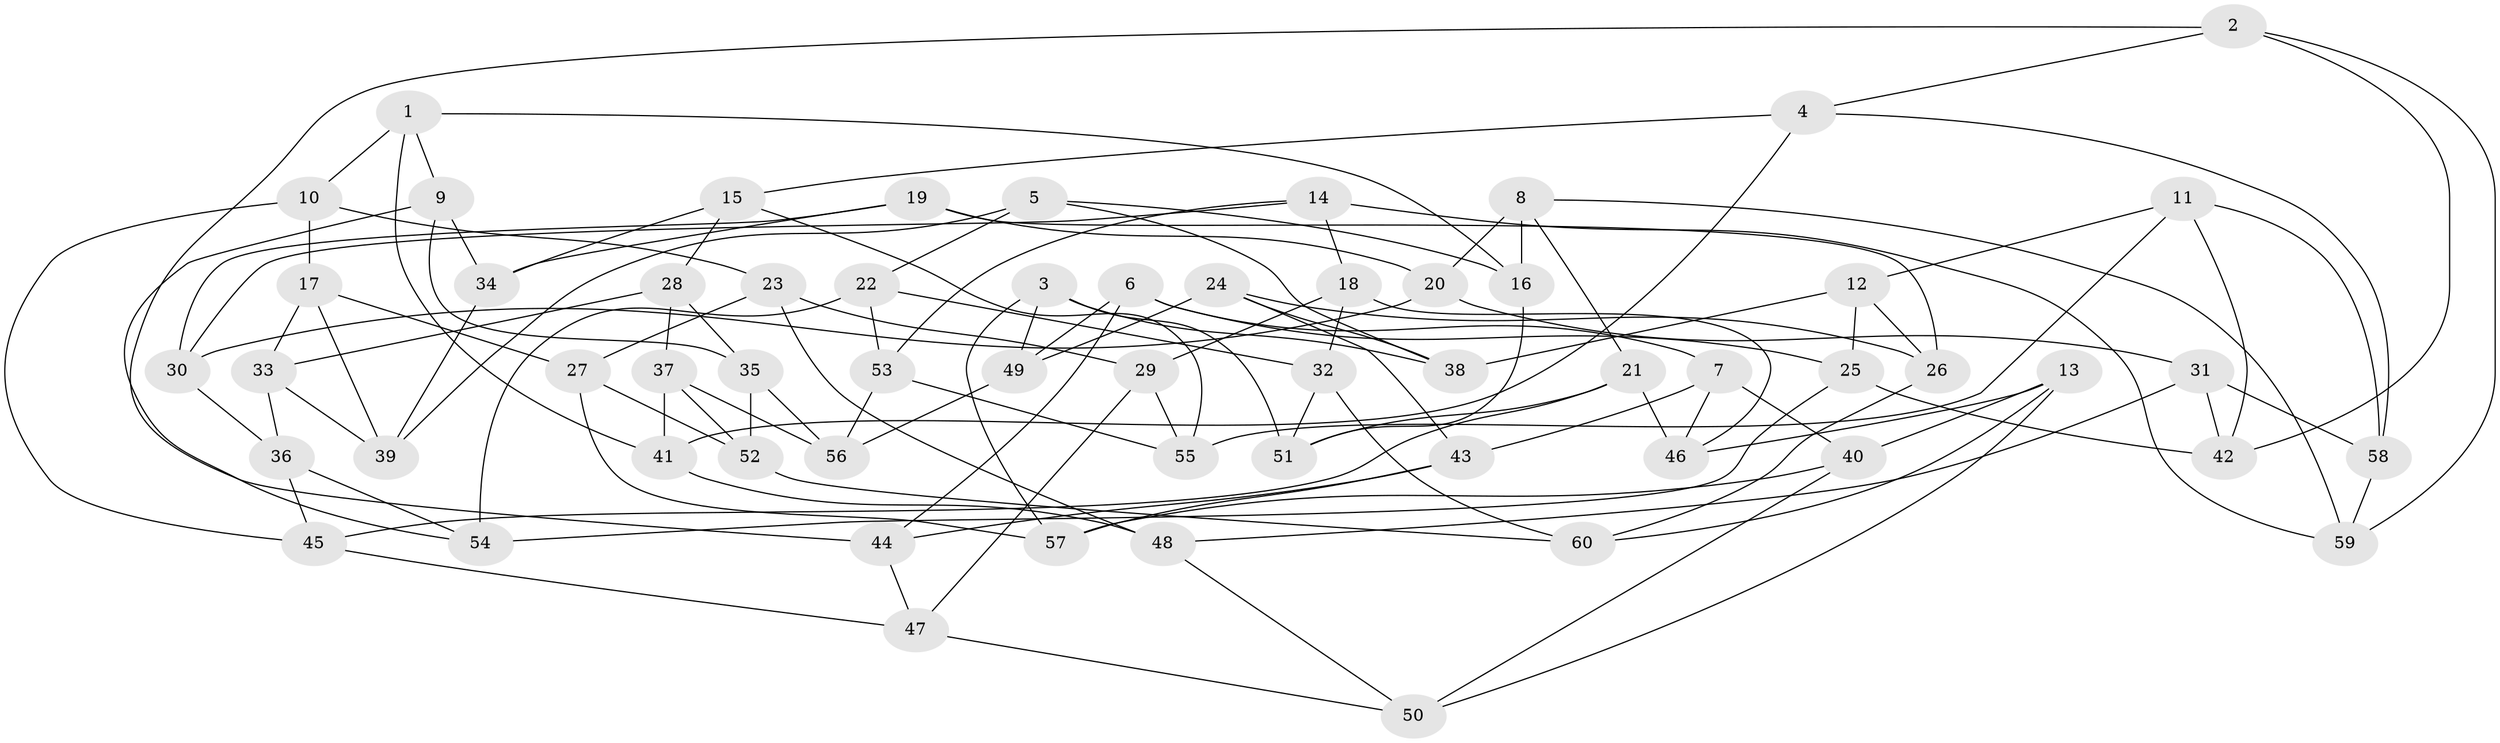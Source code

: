 // Generated by graph-tools (version 1.1) at 2025/11/02/27/25 16:11:49]
// undirected, 60 vertices, 120 edges
graph export_dot {
graph [start="1"]
  node [color=gray90,style=filled];
  1;
  2;
  3;
  4;
  5;
  6;
  7;
  8;
  9;
  10;
  11;
  12;
  13;
  14;
  15;
  16;
  17;
  18;
  19;
  20;
  21;
  22;
  23;
  24;
  25;
  26;
  27;
  28;
  29;
  30;
  31;
  32;
  33;
  34;
  35;
  36;
  37;
  38;
  39;
  40;
  41;
  42;
  43;
  44;
  45;
  46;
  47;
  48;
  49;
  50;
  51;
  52;
  53;
  54;
  55;
  56;
  57;
  58;
  59;
  60;
  1 -- 10;
  1 -- 16;
  1 -- 41;
  1 -- 9;
  2 -- 42;
  2 -- 4;
  2 -- 44;
  2 -- 59;
  3 -- 57;
  3 -- 38;
  3 -- 51;
  3 -- 49;
  4 -- 41;
  4 -- 15;
  4 -- 58;
  5 -- 16;
  5 -- 39;
  5 -- 38;
  5 -- 22;
  6 -- 25;
  6 -- 7;
  6 -- 44;
  6 -- 49;
  7 -- 46;
  7 -- 43;
  7 -- 40;
  8 -- 20;
  8 -- 16;
  8 -- 59;
  8 -- 21;
  9 -- 34;
  9 -- 35;
  9 -- 54;
  10 -- 45;
  10 -- 23;
  10 -- 17;
  11 -- 58;
  11 -- 42;
  11 -- 55;
  11 -- 12;
  12 -- 26;
  12 -- 25;
  12 -- 38;
  13 -- 50;
  13 -- 60;
  13 -- 46;
  13 -- 40;
  14 -- 59;
  14 -- 18;
  14 -- 53;
  14 -- 30;
  15 -- 55;
  15 -- 34;
  15 -- 28;
  16 -- 51;
  17 -- 39;
  17 -- 33;
  17 -- 27;
  18 -- 46;
  18 -- 29;
  18 -- 32;
  19 -- 30;
  19 -- 20;
  19 -- 34;
  19 -- 26;
  20 -- 31;
  20 -- 30;
  21 -- 51;
  21 -- 45;
  21 -- 46;
  22 -- 32;
  22 -- 54;
  22 -- 53;
  23 -- 48;
  23 -- 29;
  23 -- 27;
  24 -- 49;
  24 -- 26;
  24 -- 43;
  24 -- 38;
  25 -- 42;
  25 -- 54;
  26 -- 60;
  27 -- 57;
  27 -- 52;
  28 -- 35;
  28 -- 33;
  28 -- 37;
  29 -- 47;
  29 -- 55;
  30 -- 36;
  31 -- 58;
  31 -- 48;
  31 -- 42;
  32 -- 51;
  32 -- 60;
  33 -- 36;
  33 -- 39;
  34 -- 39;
  35 -- 56;
  35 -- 52;
  36 -- 45;
  36 -- 54;
  37 -- 56;
  37 -- 52;
  37 -- 41;
  40 -- 57;
  40 -- 50;
  41 -- 48;
  43 -- 44;
  43 -- 57;
  44 -- 47;
  45 -- 47;
  47 -- 50;
  48 -- 50;
  49 -- 56;
  52 -- 60;
  53 -- 55;
  53 -- 56;
  58 -- 59;
}
